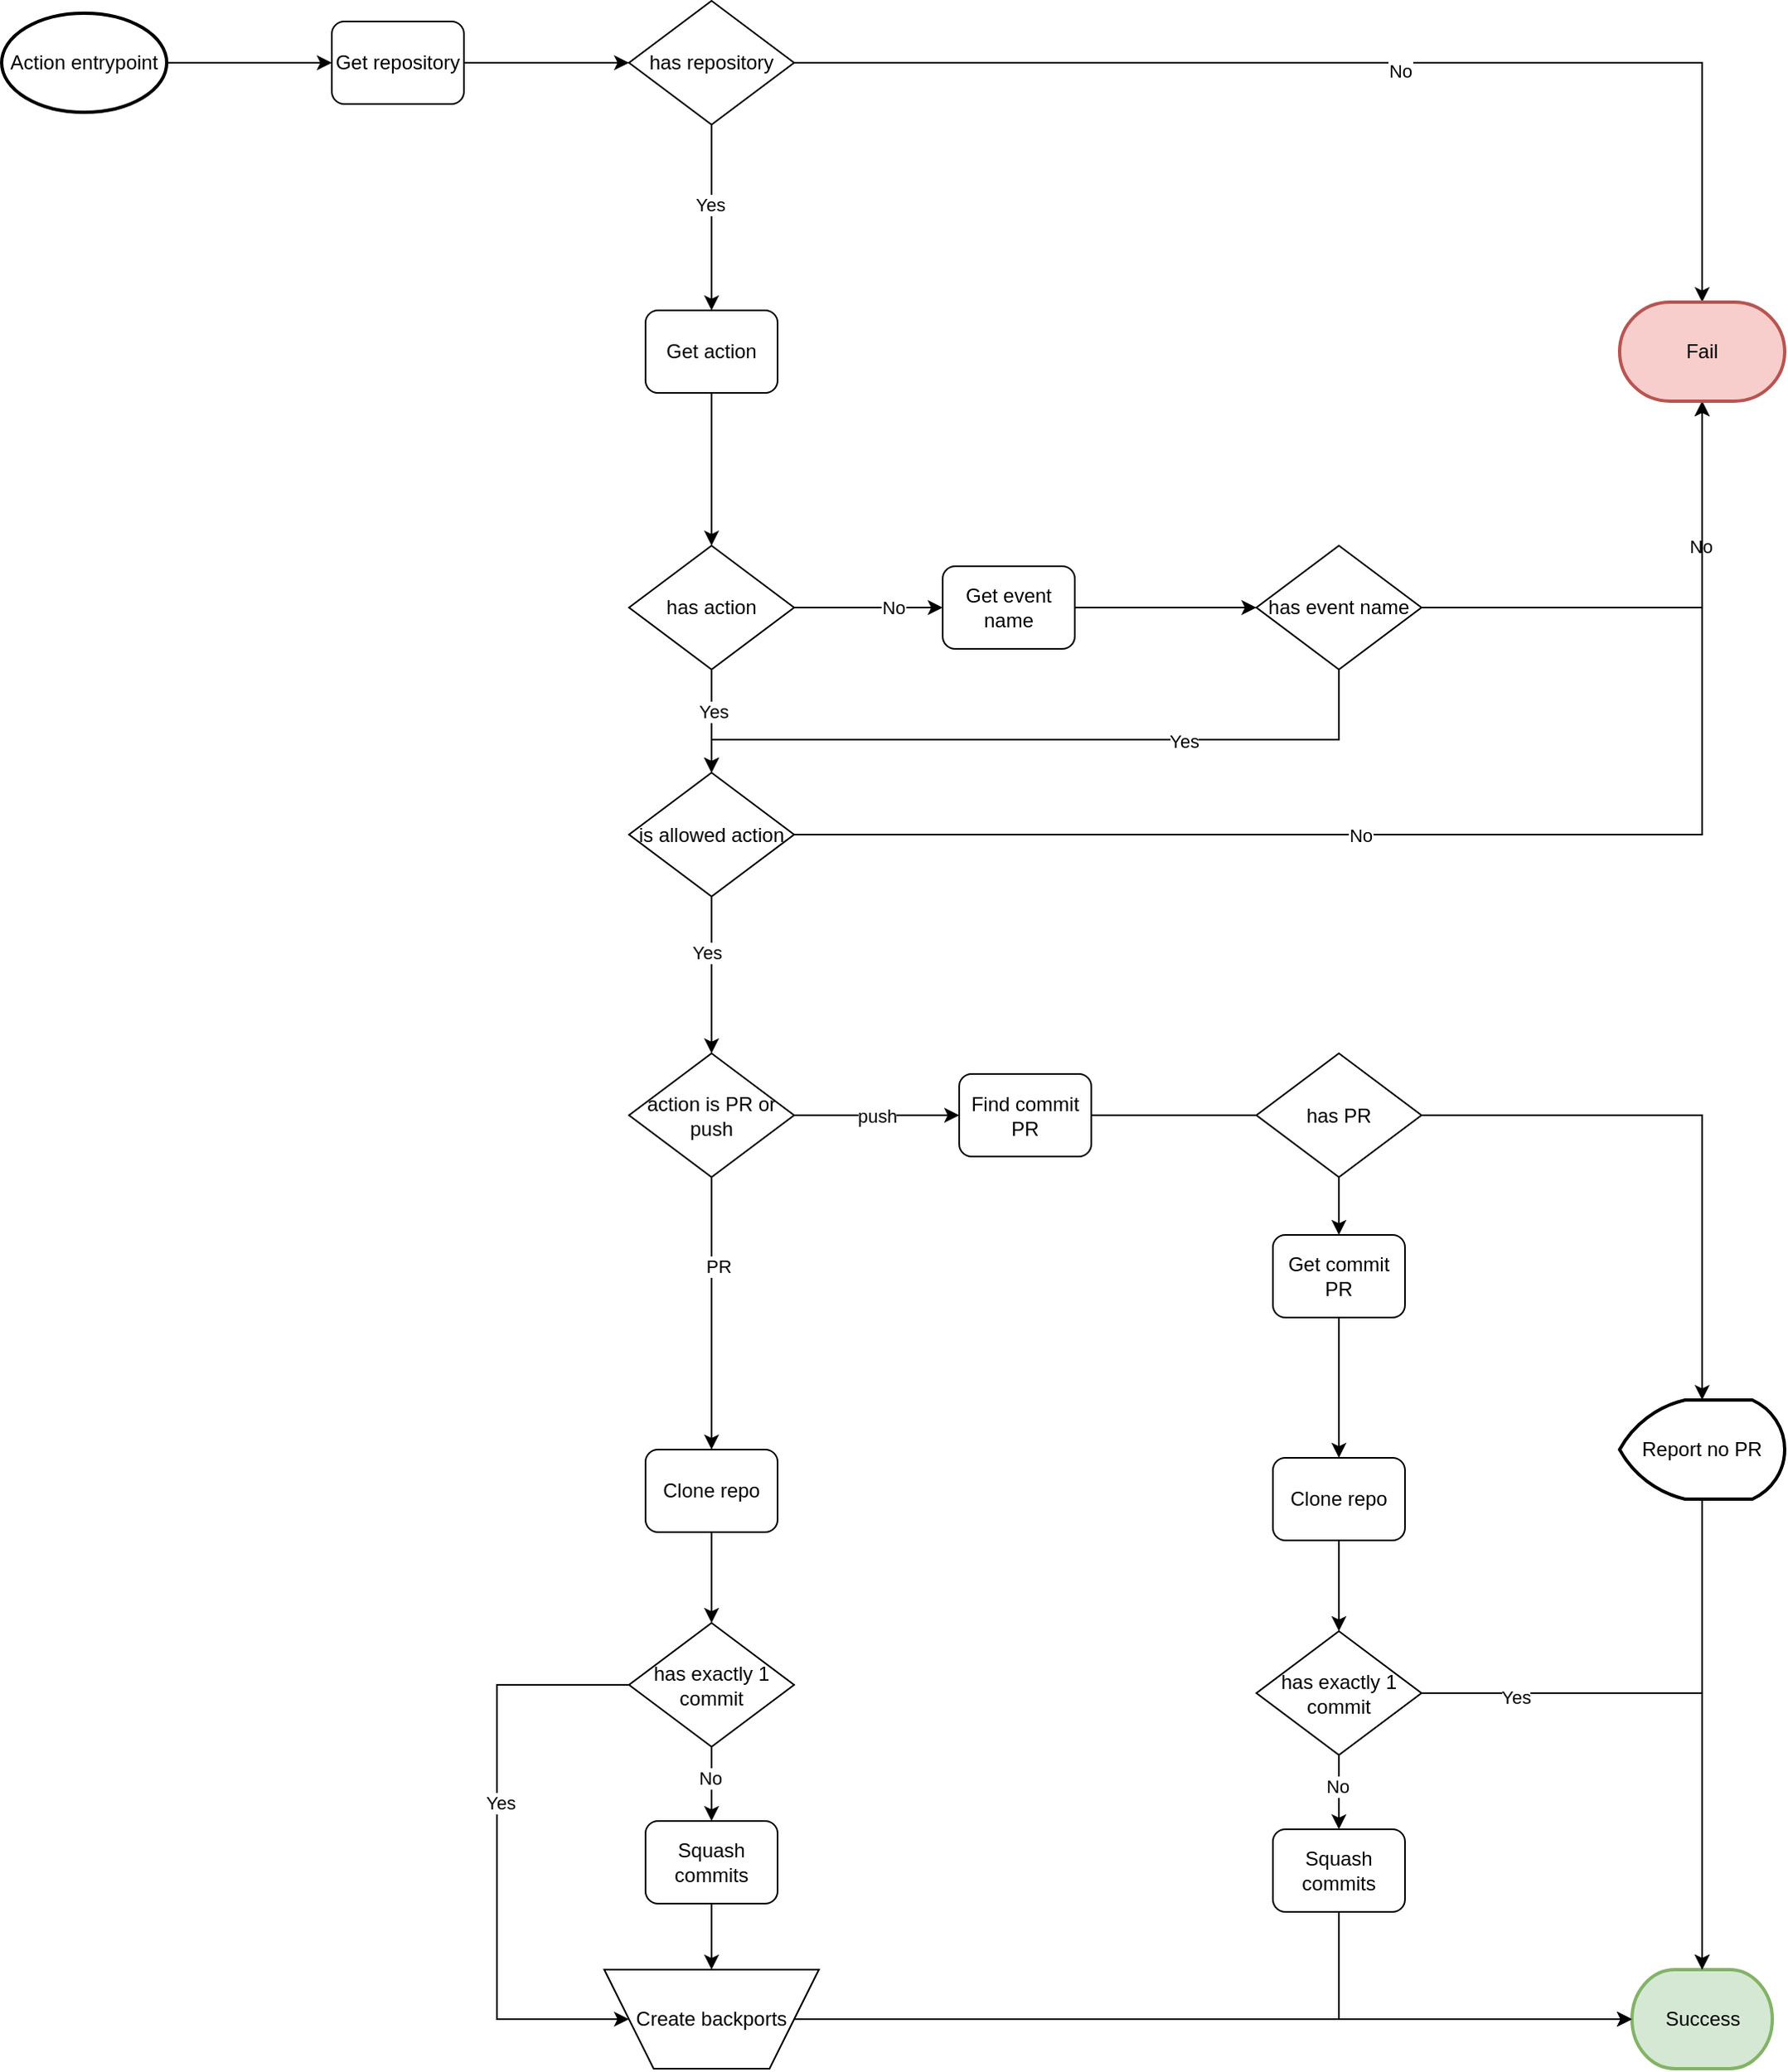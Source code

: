 <mxfile version="14.7.7" type="github"><diagram id="kh13mORvhItv6kLpJzzi" name="Page-1"><mxGraphModel dx="2308" dy="1717" grid="1" gridSize="10" guides="1" tooltips="1" connect="1" arrows="1" fold="1" page="0" pageScale="1" pageWidth="827" pageHeight="1169" math="0" shadow="0"><root><mxCell id="0"/><mxCell id="1" parent="0"/><mxCell id="vGf3phce5qwlr8CmWNHS-20" style="edgeStyle=orthogonalEdgeStyle;rounded=0;orthogonalLoop=1;jettySize=auto;html=1;" edge="1" parent="1" source="vGf3phce5qwlr8CmWNHS-2" target="vGf3phce5qwlr8CmWNHS-3"><mxGeometry relative="1" as="geometry"/></mxCell><mxCell id="vGf3phce5qwlr8CmWNHS-2" value="Get repository" style="rounded=1;whiteSpace=wrap;html=1;fillColor=#FFFFFF;" vertex="1" parent="1"><mxGeometry x="560" y="-165" width="80" height="50" as="geometry"/></mxCell><mxCell id="vGf3phce5qwlr8CmWNHS-21" style="edgeStyle=orthogonalEdgeStyle;rounded=0;orthogonalLoop=1;jettySize=auto;html=1;" edge="1" parent="1" source="vGf3phce5qwlr8CmWNHS-3" target="vGf3phce5qwlr8CmWNHS-17"><mxGeometry relative="1" as="geometry"/></mxCell><mxCell id="vGf3phce5qwlr8CmWNHS-22" value="No" style="edgeLabel;html=1;align=center;verticalAlign=middle;resizable=0;points=[];" vertex="1" connectable="0" parent="vGf3phce5qwlr8CmWNHS-21"><mxGeometry x="0.054" y="-5" relative="1" as="geometry"><mxPoint as="offset"/></mxGeometry></mxCell><mxCell id="vGf3phce5qwlr8CmWNHS-24" style="edgeStyle=orthogonalEdgeStyle;rounded=0;orthogonalLoop=1;jettySize=auto;html=1;entryX=0.5;entryY=0;entryDx=0;entryDy=0;" edge="1" parent="1" source="vGf3phce5qwlr8CmWNHS-3" target="vGf3phce5qwlr8CmWNHS-4"><mxGeometry relative="1" as="geometry"/></mxCell><mxCell id="vGf3phce5qwlr8CmWNHS-25" value="Yes" style="edgeLabel;html=1;align=center;verticalAlign=middle;resizable=0;points=[];" vertex="1" connectable="0" parent="vGf3phce5qwlr8CmWNHS-24"><mxGeometry x="-0.135" y="-1" relative="1" as="geometry"><mxPoint as="offset"/></mxGeometry></mxCell><mxCell id="vGf3phce5qwlr8CmWNHS-3" value="has repository" style="rhombus;whiteSpace=wrap;html=1;strokeColor=#000000;fillColor=#FFFFFF;" vertex="1" parent="1"><mxGeometry x="740" y="-177.5" width="100" height="75" as="geometry"/></mxCell><mxCell id="vGf3phce5qwlr8CmWNHS-26" style="edgeStyle=orthogonalEdgeStyle;rounded=0;orthogonalLoop=1;jettySize=auto;html=1;" edge="1" parent="1" source="vGf3phce5qwlr8CmWNHS-4" target="vGf3phce5qwlr8CmWNHS-5"><mxGeometry relative="1" as="geometry"/></mxCell><mxCell id="vGf3phce5qwlr8CmWNHS-4" value="Get action" style="rounded=1;whiteSpace=wrap;html=1;fillColor=#FFFFFF;" vertex="1" parent="1"><mxGeometry x="750" y="10" width="80" height="50" as="geometry"/></mxCell><mxCell id="vGf3phce5qwlr8CmWNHS-27" style="edgeStyle=orthogonalEdgeStyle;rounded=0;orthogonalLoop=1;jettySize=auto;html=1;entryX=0;entryY=0.5;entryDx=0;entryDy=0;" edge="1" parent="1" source="vGf3phce5qwlr8CmWNHS-5" target="vGf3phce5qwlr8CmWNHS-6"><mxGeometry relative="1" as="geometry"/></mxCell><mxCell id="vGf3phce5qwlr8CmWNHS-28" value="No" style="edgeLabel;html=1;align=center;verticalAlign=middle;resizable=0;points=[];" vertex="1" connectable="0" parent="vGf3phce5qwlr8CmWNHS-27"><mxGeometry x="0.32" relative="1" as="geometry"><mxPoint as="offset"/></mxGeometry></mxCell><mxCell id="vGf3phce5qwlr8CmWNHS-32" style="edgeStyle=orthogonalEdgeStyle;rounded=0;orthogonalLoop=1;jettySize=auto;html=1;" edge="1" parent="1" source="vGf3phce5qwlr8CmWNHS-5" target="vGf3phce5qwlr8CmWNHS-16"><mxGeometry relative="1" as="geometry"/></mxCell><mxCell id="vGf3phce5qwlr8CmWNHS-33" value="Yes" style="edgeLabel;html=1;align=center;verticalAlign=middle;resizable=0;points=[];" vertex="1" connectable="0" parent="vGf3phce5qwlr8CmWNHS-32"><mxGeometry x="-0.189" y="1" relative="1" as="geometry"><mxPoint as="offset"/></mxGeometry></mxCell><mxCell id="vGf3phce5qwlr8CmWNHS-5" value="has action" style="rhombus;whiteSpace=wrap;html=1;strokeColor=#000000;fillColor=#FFFFFF;" vertex="1" parent="1"><mxGeometry x="740" y="152.5" width="100" height="75" as="geometry"/></mxCell><mxCell id="vGf3phce5qwlr8CmWNHS-29" style="edgeStyle=orthogonalEdgeStyle;rounded=0;orthogonalLoop=1;jettySize=auto;html=1;" edge="1" parent="1" source="vGf3phce5qwlr8CmWNHS-6" target="vGf3phce5qwlr8CmWNHS-7"><mxGeometry relative="1" as="geometry"/></mxCell><mxCell id="vGf3phce5qwlr8CmWNHS-6" value="Get event name" style="rounded=1;whiteSpace=wrap;html=1;fillColor=#FFFFFF;" vertex="1" parent="1"><mxGeometry x="930" y="165" width="80" height="50" as="geometry"/></mxCell><mxCell id="vGf3phce5qwlr8CmWNHS-30" style="edgeStyle=orthogonalEdgeStyle;rounded=0;orthogonalLoop=1;jettySize=auto;html=1;" edge="1" parent="1" source="vGf3phce5qwlr8CmWNHS-7" target="vGf3phce5qwlr8CmWNHS-17"><mxGeometry relative="1" as="geometry"/></mxCell><mxCell id="vGf3phce5qwlr8CmWNHS-31" value="No" style="edgeLabel;html=1;align=center;verticalAlign=middle;resizable=0;points=[];" vertex="1" connectable="0" parent="vGf3phce5qwlr8CmWNHS-30"><mxGeometry x="0.403" y="1" relative="1" as="geometry"><mxPoint as="offset"/></mxGeometry></mxCell><mxCell id="vGf3phce5qwlr8CmWNHS-42" style="edgeStyle=orthogonalEdgeStyle;rounded=0;orthogonalLoop=1;jettySize=auto;html=1;" edge="1" parent="1" source="vGf3phce5qwlr8CmWNHS-7" target="vGf3phce5qwlr8CmWNHS-16"><mxGeometry relative="1" as="geometry"><Array as="points"><mxPoint x="1170" y="270"/><mxPoint x="790" y="270"/></Array></mxGeometry></mxCell><mxCell id="vGf3phce5qwlr8CmWNHS-43" value="Yes" style="edgeLabel;html=1;align=center;verticalAlign=middle;resizable=0;points=[];" vertex="1" connectable="0" parent="vGf3phce5qwlr8CmWNHS-42"><mxGeometry x="-0.384" y="1" relative="1" as="geometry"><mxPoint as="offset"/></mxGeometry></mxCell><mxCell id="vGf3phce5qwlr8CmWNHS-7" value="has event name" style="rhombus;whiteSpace=wrap;html=1;strokeColor=#000000;fillColor=#FFFFFF;" vertex="1" parent="1"><mxGeometry x="1120" y="152.5" width="100" height="75" as="geometry"/></mxCell><mxCell id="vGf3phce5qwlr8CmWNHS-34" style="edgeStyle=orthogonalEdgeStyle;rounded=0;orthogonalLoop=1;jettySize=auto;html=1;" edge="1" parent="1" source="vGf3phce5qwlr8CmWNHS-16" target="vGf3phce5qwlr8CmWNHS-17"><mxGeometry relative="1" as="geometry"/></mxCell><mxCell id="vGf3phce5qwlr8CmWNHS-35" value="No" style="edgeLabel;html=1;align=center;verticalAlign=middle;resizable=0;points=[];" vertex="1" connectable="0" parent="vGf3phce5qwlr8CmWNHS-34"><mxGeometry x="-0.157" relative="1" as="geometry"><mxPoint as="offset"/></mxGeometry></mxCell><mxCell id="vGf3phce5qwlr8CmWNHS-36" style="edgeStyle=orthogonalEdgeStyle;rounded=0;orthogonalLoop=1;jettySize=auto;html=1;" edge="1" parent="1" source="vGf3phce5qwlr8CmWNHS-16" target="vGf3phce5qwlr8CmWNHS-92"><mxGeometry relative="1" as="geometry"><mxPoint x="870" y="470" as="targetPoint"/></mxGeometry></mxCell><mxCell id="vGf3phce5qwlr8CmWNHS-37" value="Yes" style="edgeLabel;html=1;align=center;verticalAlign=middle;resizable=0;points=[];" vertex="1" connectable="0" parent="vGf3phce5qwlr8CmWNHS-36"><mxGeometry x="-0.281" y="-3" relative="1" as="geometry"><mxPoint as="offset"/></mxGeometry></mxCell><mxCell id="vGf3phce5qwlr8CmWNHS-16" value="is allowed action" style="rhombus;whiteSpace=wrap;html=1;strokeColor=#000000;fillColor=#FFFFFF;" vertex="1" parent="1"><mxGeometry x="740" y="290" width="100" height="75" as="geometry"/></mxCell><mxCell id="vGf3phce5qwlr8CmWNHS-17" value="Fail" style="strokeWidth=2;html=1;shape=mxgraph.flowchart.terminator;whiteSpace=wrap;fillColor=#f8cecc;strokeColor=#b85450;" vertex="1" parent="1"><mxGeometry x="1340" y="5" width="100" height="60" as="geometry"/></mxCell><mxCell id="vGf3phce5qwlr8CmWNHS-19" style="edgeStyle=orthogonalEdgeStyle;rounded=0;orthogonalLoop=1;jettySize=auto;html=1;" edge="1" parent="1" source="vGf3phce5qwlr8CmWNHS-18" target="vGf3phce5qwlr8CmWNHS-2"><mxGeometry relative="1" as="geometry"/></mxCell><mxCell id="vGf3phce5qwlr8CmWNHS-18" value="Action entrypoint" style="strokeWidth=2;html=1;shape=mxgraph.flowchart.start_1;whiteSpace=wrap;fillColor=#FFFFFF;" vertex="1" parent="1"><mxGeometry x="360" y="-170" width="100" height="60" as="geometry"/></mxCell><mxCell id="vGf3phce5qwlr8CmWNHS-55" style="edgeStyle=orthogonalEdgeStyle;rounded=0;orthogonalLoop=1;jettySize=auto;html=1;" edge="1" parent="1" source="vGf3phce5qwlr8CmWNHS-44" target="vGf3phce5qwlr8CmWNHS-53"><mxGeometry relative="1" as="geometry"/></mxCell><mxCell id="vGf3phce5qwlr8CmWNHS-44" value="Clone repo" style="rounded=1;whiteSpace=wrap;html=1;fillColor=#FFFFFF;" vertex="1" parent="1"><mxGeometry x="750" y="700" width="80" height="50" as="geometry"/></mxCell><mxCell id="vGf3phce5qwlr8CmWNHS-60" style="edgeStyle=orthogonalEdgeStyle;rounded=0;orthogonalLoop=1;jettySize=auto;html=1;" edge="1" parent="1" source="vGf3phce5qwlr8CmWNHS-47" target="vGf3phce5qwlr8CmWNHS-58"><mxGeometry relative="1" as="geometry"/></mxCell><mxCell id="vGf3phce5qwlr8CmWNHS-47" value="Squash commits" style="rounded=1;whiteSpace=wrap;html=1;fillColor=#FFFFFF;" vertex="1" parent="1"><mxGeometry x="750" y="925" width="80" height="50" as="geometry"/></mxCell><mxCell id="vGf3phce5qwlr8CmWNHS-57" style="edgeStyle=orthogonalEdgeStyle;rounded=0;orthogonalLoop=1;jettySize=auto;html=1;" edge="1" parent="1" source="vGf3phce5qwlr8CmWNHS-53" target="vGf3phce5qwlr8CmWNHS-47"><mxGeometry relative="1" as="geometry"/></mxCell><mxCell id="vGf3phce5qwlr8CmWNHS-65" value="No" style="edgeLabel;html=1;align=center;verticalAlign=middle;resizable=0;points=[];" vertex="1" connectable="0" parent="vGf3phce5qwlr8CmWNHS-57"><mxGeometry x="-0.156" y="-1" relative="1" as="geometry"><mxPoint as="offset"/></mxGeometry></mxCell><mxCell id="vGf3phce5qwlr8CmWNHS-63" style="edgeStyle=orthogonalEdgeStyle;rounded=0;orthogonalLoop=1;jettySize=auto;html=1;" edge="1" parent="1" source="vGf3phce5qwlr8CmWNHS-53" target="vGf3phce5qwlr8CmWNHS-58"><mxGeometry relative="1" as="geometry"><Array as="points"><mxPoint x="660" y="842.5"/><mxPoint x="660" y="1045"/></Array></mxGeometry></mxCell><mxCell id="vGf3phce5qwlr8CmWNHS-64" value="Yes" style="edgeLabel;html=1;align=center;verticalAlign=middle;resizable=0;points=[];" vertex="1" connectable="0" parent="vGf3phce5qwlr8CmWNHS-63"><mxGeometry x="-0.163" y="2" relative="1" as="geometry"><mxPoint as="offset"/></mxGeometry></mxCell><mxCell id="vGf3phce5qwlr8CmWNHS-53" value="has exactly 1 commit" style="rhombus;whiteSpace=wrap;html=1;strokeColor=#000000;fillColor=#FFFFFF;" vertex="1" parent="1"><mxGeometry x="740" y="805" width="100" height="75" as="geometry"/></mxCell><mxCell id="vGf3phce5qwlr8CmWNHS-61" style="edgeStyle=orthogonalEdgeStyle;rounded=0;orthogonalLoop=1;jettySize=auto;html=1;" edge="1" parent="1" source="vGf3phce5qwlr8CmWNHS-58" target="vGf3phce5qwlr8CmWNHS-59"><mxGeometry relative="1" as="geometry"/></mxCell><mxCell id="vGf3phce5qwlr8CmWNHS-58" value="Create backports" style="verticalLabelPosition=middle;verticalAlign=middle;html=1;shape=trapezoid;perimeter=trapezoidPerimeter;whiteSpace=wrap;size=0.23;arcSize=10;flipV=1;labelPosition=center;align=center;strokeColor=#000000;fillColor=#FFFFFF;" vertex="1" parent="1"><mxGeometry x="725" y="1015" width="130" height="60" as="geometry"/></mxCell><mxCell id="vGf3phce5qwlr8CmWNHS-59" value="Success" style="strokeWidth=2;html=1;shape=mxgraph.flowchart.terminator;whiteSpace=wrap;fillColor=#d5e8d4;strokeColor=#82b366;" vertex="1" parent="1"><mxGeometry x="1347.5" y="1015" width="85" height="60" as="geometry"/></mxCell><mxCell id="vGf3phce5qwlr8CmWNHS-93" style="edgeStyle=orthogonalEdgeStyle;rounded=0;orthogonalLoop=1;jettySize=auto;html=1;entryX=0.5;entryY=0;entryDx=0;entryDy=0;" edge="1" parent="1" source="vGf3phce5qwlr8CmWNHS-92" target="vGf3phce5qwlr8CmWNHS-44"><mxGeometry relative="1" as="geometry"/></mxCell><mxCell id="vGf3phce5qwlr8CmWNHS-94" value="PR" style="edgeLabel;html=1;align=center;verticalAlign=middle;resizable=0;points=[];" vertex="1" connectable="0" parent="vGf3phce5qwlr8CmWNHS-93"><mxGeometry x="-0.347" y="4" relative="1" as="geometry"><mxPoint as="offset"/></mxGeometry></mxCell><mxCell id="vGf3phce5qwlr8CmWNHS-95" value="push" style="edgeStyle=orthogonalEdgeStyle;rounded=0;orthogonalLoop=1;jettySize=auto;html=1;" edge="1" parent="1" source="vGf3phce5qwlr8CmWNHS-92" target="vGf3phce5qwlr8CmWNHS-102"><mxGeometry relative="1" as="geometry"><mxPoint x="940" y="497.5" as="targetPoint"/></mxGeometry></mxCell><mxCell id="vGf3phce5qwlr8CmWNHS-92" value="action is PR or push" style="rhombus;whiteSpace=wrap;html=1;strokeColor=#000000;fillColor=#FFFFFF;" vertex="1" parent="1"><mxGeometry x="740" y="460" width="100" height="75" as="geometry"/></mxCell><mxCell id="vGf3phce5qwlr8CmWNHS-96" style="edgeStyle=orthogonalEdgeStyle;rounded=0;orthogonalLoop=1;jettySize=auto;html=1;" edge="1" parent="1" source="vGf3phce5qwlr8CmWNHS-97" target="vGf3phce5qwlr8CmWNHS-101"><mxGeometry relative="1" as="geometry"/></mxCell><mxCell id="vGf3phce5qwlr8CmWNHS-97" value="Clone repo" style="rounded=1;whiteSpace=wrap;html=1;fillColor=#FFFFFF;" vertex="1" parent="1"><mxGeometry x="1130" y="705" width="80" height="50" as="geometry"/></mxCell><mxCell id="vGf3phce5qwlr8CmWNHS-115" style="edgeStyle=orthogonalEdgeStyle;rounded=0;orthogonalLoop=1;jettySize=auto;html=1;" edge="1" parent="1" source="vGf3phce5qwlr8CmWNHS-98" target="vGf3phce5qwlr8CmWNHS-59"><mxGeometry relative="1" as="geometry"><Array as="points"><mxPoint x="1170" y="1045"/></Array></mxGeometry></mxCell><mxCell id="vGf3phce5qwlr8CmWNHS-98" value="Squash commits" style="rounded=1;whiteSpace=wrap;html=1;fillColor=#FFFFFF;" vertex="1" parent="1"><mxGeometry x="1130" y="930" width="80" height="50" as="geometry"/></mxCell><mxCell id="vGf3phce5qwlr8CmWNHS-99" style="edgeStyle=orthogonalEdgeStyle;rounded=0;orthogonalLoop=1;jettySize=auto;html=1;" edge="1" parent="1" source="vGf3phce5qwlr8CmWNHS-101" target="vGf3phce5qwlr8CmWNHS-98"><mxGeometry relative="1" as="geometry"/></mxCell><mxCell id="vGf3phce5qwlr8CmWNHS-100" value="No" style="edgeLabel;html=1;align=center;verticalAlign=middle;resizable=0;points=[];" vertex="1" connectable="0" parent="vGf3phce5qwlr8CmWNHS-99"><mxGeometry x="-0.156" y="-1" relative="1" as="geometry"><mxPoint as="offset"/></mxGeometry></mxCell><mxCell id="vGf3phce5qwlr8CmWNHS-116" style="edgeStyle=orthogonalEdgeStyle;rounded=0;orthogonalLoop=1;jettySize=auto;html=1;" edge="1" parent="1" source="vGf3phce5qwlr8CmWNHS-101" target="vGf3phce5qwlr8CmWNHS-59"><mxGeometry relative="1" as="geometry"/></mxCell><mxCell id="vGf3phce5qwlr8CmWNHS-117" value="Yes" style="edgeLabel;html=1;align=center;verticalAlign=middle;resizable=0;points=[];" vertex="1" connectable="0" parent="vGf3phce5qwlr8CmWNHS-116"><mxGeometry x="-0.662" y="-2" relative="1" as="geometry"><mxPoint as="offset"/></mxGeometry></mxCell><mxCell id="vGf3phce5qwlr8CmWNHS-101" value="has exactly 1 commit" style="rhombus;whiteSpace=wrap;html=1;strokeColor=#000000;fillColor=#FFFFFF;" vertex="1" parent="1"><mxGeometry x="1120" y="810" width="100" height="75" as="geometry"/></mxCell><mxCell id="vGf3phce5qwlr8CmWNHS-102" value="Find commit PR" style="rounded=1;whiteSpace=wrap;html=1;fillColor=#FFFFFF;" vertex="1" parent="1"><mxGeometry x="940" y="472.5" width="80" height="50" as="geometry"/></mxCell><mxCell id="vGf3phce5qwlr8CmWNHS-106" style="edgeStyle=orthogonalEdgeStyle;rounded=0;orthogonalLoop=1;jettySize=auto;html=1;" edge="1" parent="1" source="vGf3phce5qwlr8CmWNHS-104" target="vGf3phce5qwlr8CmWNHS-108"><mxGeometry relative="1" as="geometry"><mxPoint x="1390" y="700" as="targetPoint"/></mxGeometry></mxCell><mxCell id="vGf3phce5qwlr8CmWNHS-113" style="edgeStyle=orthogonalEdgeStyle;rounded=0;orthogonalLoop=1;jettySize=auto;html=1;" edge="1" parent="1" source="vGf3phce5qwlr8CmWNHS-104" target="vGf3phce5qwlr8CmWNHS-112"><mxGeometry relative="1" as="geometry"/></mxCell><mxCell id="vGf3phce5qwlr8CmWNHS-104" value="has PR" style="rhombus;whiteSpace=wrap;html=1;strokeColor=#000000;fillColor=#FFFFFF;" vertex="1" parent="1"><mxGeometry x="1120" y="460" width="100" height="75" as="geometry"/></mxCell><mxCell id="vGf3phce5qwlr8CmWNHS-105" value="" style="edgeStyle=orthogonalEdgeStyle;rounded=0;orthogonalLoop=1;jettySize=auto;html=1;endArrow=none;" edge="1" parent="1" source="vGf3phce5qwlr8CmWNHS-102" target="vGf3phce5qwlr8CmWNHS-104"><mxGeometry relative="1" as="geometry"><mxPoint x="1210" y="497.5" as="targetPoint"/><mxPoint x="1020" y="497.5" as="sourcePoint"/></mxGeometry></mxCell><mxCell id="vGf3phce5qwlr8CmWNHS-111" style="edgeStyle=orthogonalEdgeStyle;rounded=0;orthogonalLoop=1;jettySize=auto;html=1;" edge="1" parent="1" source="vGf3phce5qwlr8CmWNHS-108" target="vGf3phce5qwlr8CmWNHS-59"><mxGeometry relative="1" as="geometry"/></mxCell><mxCell id="vGf3phce5qwlr8CmWNHS-108" value="Report no PR" style="strokeWidth=2;html=1;shape=mxgraph.flowchart.display;whiteSpace=wrap;fillColor=#FFFFFF;" vertex="1" parent="1"><mxGeometry x="1340" y="670" width="100" height="60" as="geometry"/></mxCell><mxCell id="vGf3phce5qwlr8CmWNHS-114" style="edgeStyle=orthogonalEdgeStyle;rounded=0;orthogonalLoop=1;jettySize=auto;html=1;entryX=0.5;entryY=0;entryDx=0;entryDy=0;" edge="1" parent="1" source="vGf3phce5qwlr8CmWNHS-112" target="vGf3phce5qwlr8CmWNHS-97"><mxGeometry relative="1" as="geometry"/></mxCell><mxCell id="vGf3phce5qwlr8CmWNHS-112" value="Get commit PR" style="rounded=1;whiteSpace=wrap;html=1;fillColor=#FFFFFF;" vertex="1" parent="1"><mxGeometry x="1130" y="570" width="80" height="50" as="geometry"/></mxCell></root></mxGraphModel></diagram></mxfile>